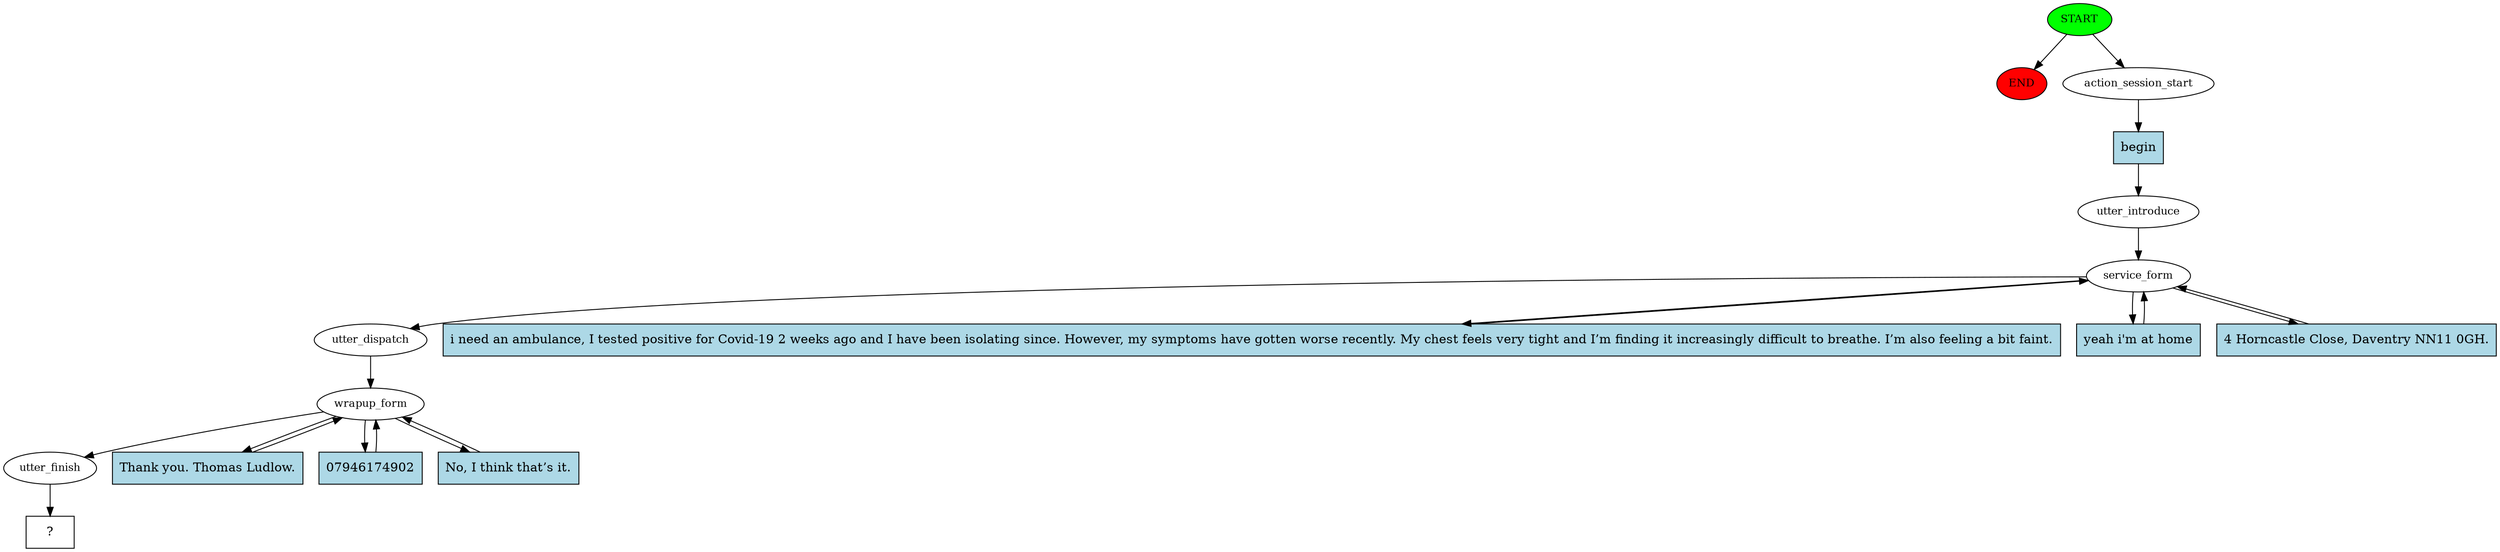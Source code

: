 digraph  {
0 [class="start active", fillcolor=green, fontsize=12, label=START, style=filled];
"-1" [class=end, fillcolor=red, fontsize=12, label=END, style=filled];
1 [class=active, fontsize=12, label=action_session_start];
2 [class=active, fontsize=12, label=utter_introduce];
3 [class=active, fontsize=12, label=service_form];
7 [class=active, fontsize=12, label=utter_dispatch];
8 [class=active, fontsize=12, label=wrapup_form];
12 [class=active, fontsize=12, label=utter_finish];
13 [class="intent dashed active", label="  ?  ", shape=rect];
14 [class="intent active", fillcolor=lightblue, label=begin, shape=rect, style=filled];
15 [class="intent active", fillcolor=lightblue, label="i need an ambulance, I tested positive for Covid-19 2 weeks ago and I have been isolating since. However, my symptoms have gotten worse recently. My chest feels very tight and I’m finding it increasingly difficult to breathe. I’m also feeling a bit faint.", shape=rect, style=filled];
16 [class="intent active", fillcolor=lightblue, label="yeah i'm at home", shape=rect, style=filled];
17 [class="intent active", fillcolor=lightblue, label="4 Horncastle Close, Daventry NN11 0GH.", shape=rect, style=filled];
18 [class="intent active", fillcolor=lightblue, label="Thank you. Thomas Ludlow.", shape=rect, style=filled];
19 [class="intent active", fillcolor=lightblue, label=07946174902, shape=rect, style=filled];
20 [class="intent active", fillcolor=lightblue, label="No, I think that’s it.", shape=rect, style=filled];
0 -> "-1"  [class="", key=NONE, label=""];
0 -> 1  [class=active, key=NONE, label=""];
1 -> 14  [class=active, key=0];
2 -> 3  [class=active, key=NONE, label=""];
3 -> 7  [class=active, key=NONE, label=""];
3 -> 15  [class=active, key=0];
3 -> 16  [class=active, key=0];
3 -> 17  [class=active, key=0];
7 -> 8  [class=active, key=NONE, label=""];
8 -> 12  [class=active, key=NONE, label=""];
8 -> 18  [class=active, key=0];
8 -> 19  [class=active, key=0];
8 -> 20  [class=active, key=0];
12 -> 13  [class=active, key=NONE, label=""];
14 -> 2  [class=active, key=0];
15 -> 3  [class=active, key=0];
16 -> 3  [class=active, key=0];
17 -> 3  [class=active, key=0];
18 -> 8  [class=active, key=0];
19 -> 8  [class=active, key=0];
20 -> 8  [class=active, key=0];
}
